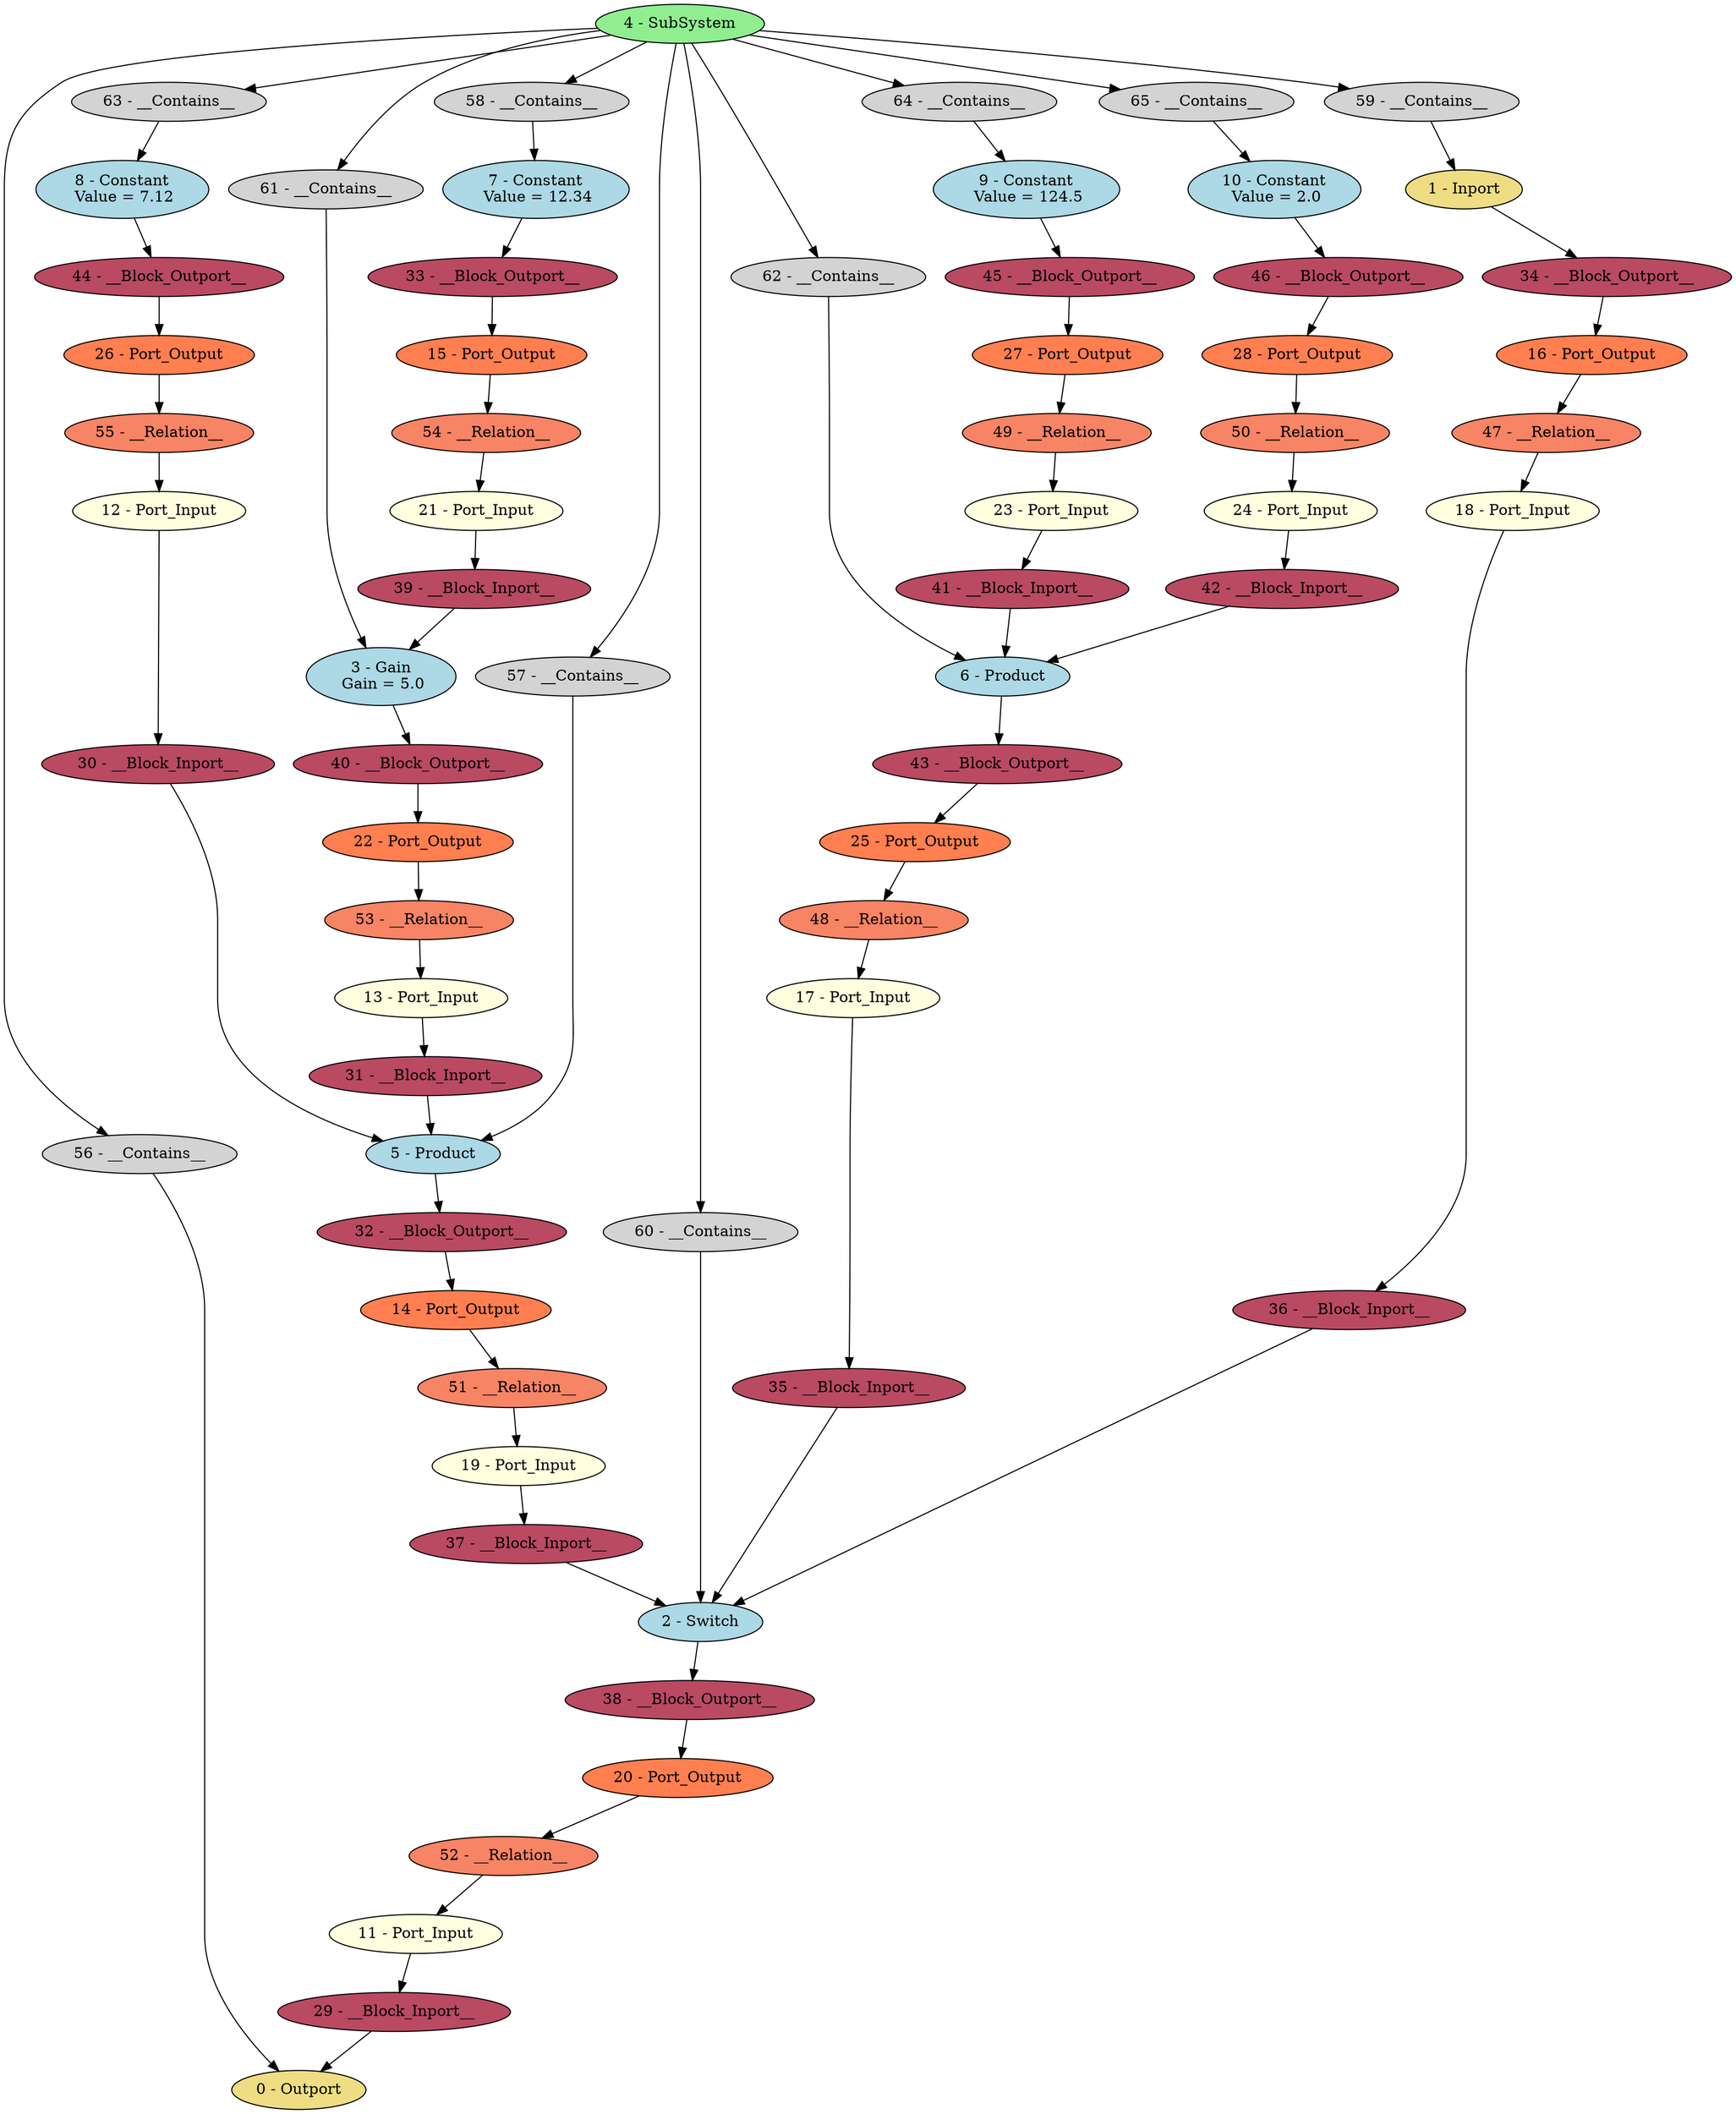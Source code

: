 digraph HConst2b {
"0 - Outport" [style=filled, fillcolor=lightgoldenrod];
"1 - Inport" [style=filled, fillcolor=lightgoldenrod];
"2 - Switch" [style=filled, fillcolor=lightblue];
"3 - Gain\n Gain = 5.0" [style=filled, fillcolor=lightblue];
"4 - SubSystem" [style=filled, fillcolor=lightgreen];
"5 - Product" [style=filled, fillcolor=lightblue];
"6 - Product" [style=filled, fillcolor=lightblue];
"7 - Constant\n Value = 12.34" [style=filled, fillcolor=lightblue];
"8 - Constant\n Value = 7.12" [style=filled, fillcolor=lightblue];
"9 - Constant\n Value = 124.5" [style=filled, fillcolor=lightblue];
"10 - Constant\n Value = 2.0" [style=filled, fillcolor=lightblue];
"11 - Port_Input" [style=filled, fillcolor=lightyellow];
"12 - Port_Input" [style=filled, fillcolor=lightyellow];
"13 - Port_Input" [style=filled, fillcolor=lightyellow];
"14 - Port_Output" [style=filled, fillcolor=coral];
"15 - Port_Output" [style=filled, fillcolor=coral];
"16 - Port_Output" [style=filled, fillcolor=coral];
"17 - Port_Input" [style=filled, fillcolor=lightyellow];
"18 - Port_Input" [style=filled, fillcolor=lightyellow];
"19 - Port_Input" [style=filled, fillcolor=lightyellow];
"20 - Port_Output" [style=filled, fillcolor=coral];
"21 - Port_Input" [style=filled, fillcolor=lightyellow];
"22 - Port_Output" [style=filled, fillcolor=coral];
"23 - Port_Input" [style=filled, fillcolor=lightyellow];
"24 - Port_Input" [style=filled, fillcolor=lightyellow];
"25 - Port_Output" [style=filled, fillcolor=coral];
"26 - Port_Output" [style=filled, fillcolor=coral];
"27 - Port_Output" [style=filled, fillcolor=coral];
"28 - Port_Output" [style=filled, fillcolor=coral];
"29 - __Block_Inport__" [style=filled, fillcolor="#b94a62"];
"30 - __Block_Inport__" [style=filled, fillcolor="#b94a62"];
"31 - __Block_Inport__" [style=filled, fillcolor="#b94a62"];
"32 - __Block_Outport__" [style=filled, fillcolor="#b94a62"];
"33 - __Block_Outport__" [style=filled, fillcolor="#b94a62"];
"34 - __Block_Outport__" [style=filled, fillcolor="#b94a62"];
"35 - __Block_Inport__" [style=filled, fillcolor="#b94a62"];
"36 - __Block_Inport__" [style=filled, fillcolor="#b94a62"];
"37 - __Block_Inport__" [style=filled, fillcolor="#b94a62"];
"38 - __Block_Outport__" [style=filled, fillcolor="#b94a62"];
"39 - __Block_Inport__" [style=filled, fillcolor="#b94a62"];
"40 - __Block_Outport__" [style=filled, fillcolor="#b94a62"];
"41 - __Block_Inport__" [style=filled, fillcolor="#b94a62"];
"42 - __Block_Inport__" [style=filled, fillcolor="#b94a62"];
"43 - __Block_Outport__" [style=filled, fillcolor="#b94a62"];
"44 - __Block_Outport__" [style=filled, fillcolor="#b94a62"];
"45 - __Block_Outport__" [style=filled, fillcolor="#b94a62"];
"46 - __Block_Outport__" [style=filled, fillcolor="#b94a62"];
"47 - __Relation__" [style=filled, fillcolor="#f78465"];
"48 - __Relation__" [style=filled, fillcolor="#f78465"];
"49 - __Relation__" [style=filled, fillcolor="#f78465"];
"50 - __Relation__" [style=filled, fillcolor="#f78465"];
"51 - __Relation__" [style=filled, fillcolor="#f78465"];
"52 - __Relation__" [style=filled, fillcolor="#f78465"];
"53 - __Relation__" [style=filled, fillcolor="#f78465"];
"54 - __Relation__" [style=filled, fillcolor="#f78465"];
"55 - __Relation__" [style=filled, fillcolor="#f78465"];
"56 - __Contains__" [style=filled, fillcolor=lightgray];
"57 - __Contains__" [style=filled, fillcolor=lightgray];
"58 - __Contains__" [style=filled, fillcolor=lightgray];
"59 - __Contains__" [style=filled, fillcolor=lightgray];
"60 - __Contains__" [style=filled, fillcolor=lightgray];
"61 - __Contains__" [style=filled, fillcolor=lightgray];
"62 - __Contains__" [style=filled, fillcolor=lightgray];
"63 - __Contains__" [style=filled, fillcolor=lightgray];
"64 - __Contains__" [style=filled, fillcolor=lightgray];
"65 - __Contains__" [style=filled, fillcolor=lightgray];
"5 - Product" -> "32 - __Block_Outport__";
"32 - __Block_Outport__" -> "14 - Port_Output";
"7 - Constant\n Value = 12.34" -> "33 - __Block_Outport__";
"33 - __Block_Outport__" -> "15 - Port_Output";
"1 - Inport" -> "34 - __Block_Outport__";
"34 - __Block_Outport__" -> "16 - Port_Output";
"2 - Switch" -> "38 - __Block_Outport__";
"38 - __Block_Outport__" -> "20 - Port_Output";
"3 - Gain\n Gain = 5.0" -> "40 - __Block_Outport__";
"40 - __Block_Outport__" -> "22 - Port_Output";
"6 - Product" -> "43 - __Block_Outport__";
"43 - __Block_Outport__" -> "25 - Port_Output";
"8 - Constant\n Value = 7.12" -> "44 - __Block_Outport__";
"44 - __Block_Outport__" -> "26 - Port_Output";
"9 - Constant\n Value = 124.5" -> "45 - __Block_Outport__";
"45 - __Block_Outport__" -> "27 - Port_Output";
"10 - Constant\n Value = 2.0" -> "46 - __Block_Outport__";
"46 - __Block_Outport__" -> "28 - Port_Output";
"4 - SubSystem" -> "56 - __Contains__";
"56 - __Contains__" -> "0 - Outport";
"4 - SubSystem" -> "57 - __Contains__";
"57 - __Contains__" -> "5 - Product";
"4 - SubSystem" -> "58 - __Contains__";
"58 - __Contains__" -> "7 - Constant\n Value = 12.34";
"4 - SubSystem" -> "59 - __Contains__";
"59 - __Contains__" -> "1 - Inport";
"4 - SubSystem" -> "60 - __Contains__";
"60 - __Contains__" -> "2 - Switch";
"4 - SubSystem" -> "61 - __Contains__";
"61 - __Contains__" -> "3 - Gain\n Gain = 5.0";
"4 - SubSystem" -> "62 - __Contains__";
"62 - __Contains__" -> "6 - Product";
"4 - SubSystem" -> "63 - __Contains__";
"63 - __Contains__" -> "8 - Constant\n Value = 7.12";
"4 - SubSystem" -> "64 - __Contains__";
"64 - __Contains__" -> "9 - Constant\n Value = 124.5";
"4 - SubSystem" -> "65 - __Contains__";
"65 - __Contains__" -> "10 - Constant\n Value = 2.0";
"16 - Port_Output" -> "47 - __Relation__";
"47 - __Relation__" -> "18 - Port_Input";
"25 - Port_Output" -> "48 - __Relation__";
"48 - __Relation__" -> "17 - Port_Input";
"27 - Port_Output" -> "49 - __Relation__";
"49 - __Relation__" -> "23 - Port_Input";
"28 - Port_Output" -> "50 - __Relation__";
"50 - __Relation__" -> "24 - Port_Input";
"14 - Port_Output" -> "51 - __Relation__";
"51 - __Relation__" -> "19 - Port_Input";
"20 - Port_Output" -> "52 - __Relation__";
"52 - __Relation__" -> "11 - Port_Input";
"22 - Port_Output" -> "53 - __Relation__";
"53 - __Relation__" -> "13 - Port_Input";
"15 - Port_Output" -> "54 - __Relation__";
"54 - __Relation__" -> "21 - Port_Input";
"26 - Port_Output" -> "55 - __Relation__";
"55 - __Relation__" -> "12 - Port_Input";
"29 - __Block_Inport__" -> "0 - Outport";
"11 - Port_Input" -> "29 - __Block_Inport__";
"30 - __Block_Inport__" -> "5 - Product";
"12 - Port_Input" -> "30 - __Block_Inport__";
"31 - __Block_Inport__" -> "5 - Product";
"13 - Port_Input" -> "31 - __Block_Inport__";
"35 - __Block_Inport__" -> "2 - Switch";
"17 - Port_Input" -> "35 - __Block_Inport__";
"36 - __Block_Inport__" -> "2 - Switch";
"18 - Port_Input" -> "36 - __Block_Inport__";
"37 - __Block_Inport__" -> "2 - Switch";
"19 - Port_Input" -> "37 - __Block_Inport__";
"39 - __Block_Inport__" -> "3 - Gain\n Gain = 5.0";
"21 - Port_Input" -> "39 - __Block_Inport__";
"41 - __Block_Inport__" -> "6 - Product";
"23 - Port_Input" -> "41 - __Block_Inport__";
"42 - __Block_Inport__" -> "6 - Product";
"24 - Port_Input" -> "42 - __Block_Inport__";
}
